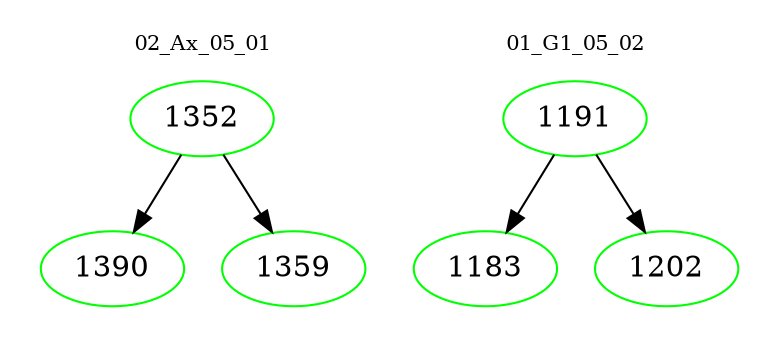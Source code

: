 digraph{
subgraph cluster_0 {
color = white
label = "02_Ax_05_01";
fontsize=10;
T0_1352 [label="1352", color="green"]
T0_1352 -> T0_1390 [color="black"]
T0_1390 [label="1390", color="green"]
T0_1352 -> T0_1359 [color="black"]
T0_1359 [label="1359", color="green"]
}
subgraph cluster_1 {
color = white
label = "01_G1_05_02";
fontsize=10;
T1_1191 [label="1191", color="green"]
T1_1191 -> T1_1183 [color="black"]
T1_1183 [label="1183", color="green"]
T1_1191 -> T1_1202 [color="black"]
T1_1202 [label="1202", color="green"]
}
}
